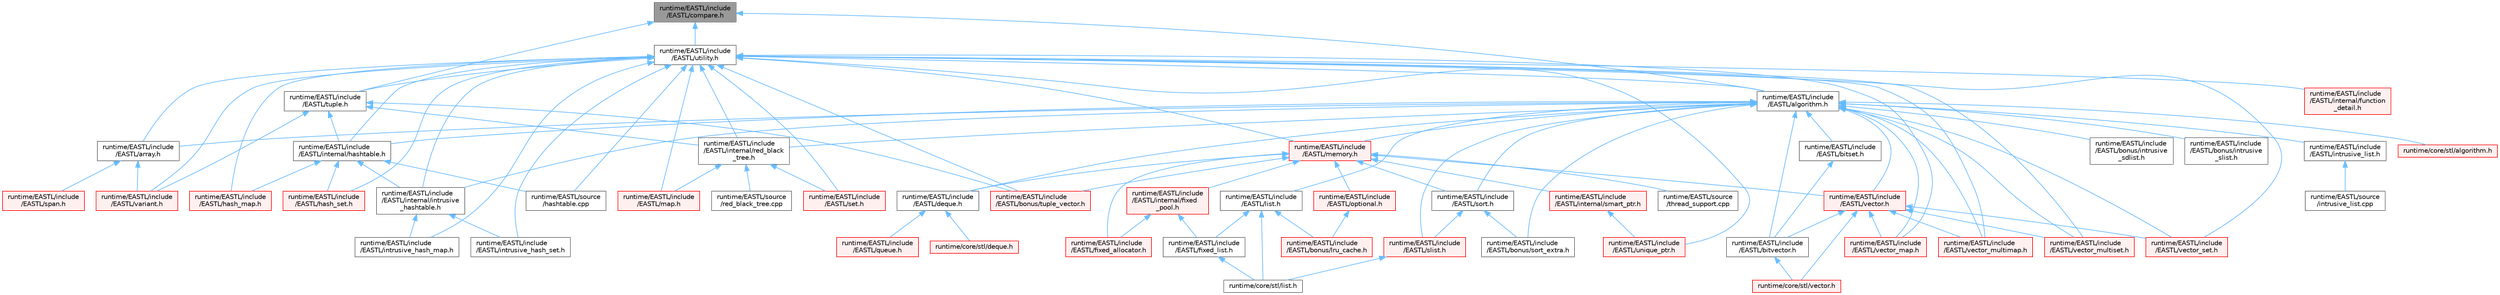 digraph "runtime/EASTL/include/EASTL/compare.h"
{
 // LATEX_PDF_SIZE
  bgcolor="transparent";
  edge [fontname=Helvetica,fontsize=10,labelfontname=Helvetica,labelfontsize=10];
  node [fontname=Helvetica,fontsize=10,shape=box,height=0.2,width=0.4];
  Node1 [id="Node000001",label="runtime/EASTL/include\l/EASTL/compare.h",height=0.2,width=0.4,color="gray40", fillcolor="grey60", style="filled", fontcolor="black",tooltip=" "];
  Node1 -> Node2 [id="edge1_Node000001_Node000002",dir="back",color="steelblue1",style="solid",tooltip=" "];
  Node2 [id="Node000002",label="runtime/EASTL/include\l/EASTL/algorithm.h",height=0.2,width=0.4,color="grey40", fillcolor="white", style="filled",URL="$_e_a_s_t_l_2include_2_e_a_s_t_l_2algorithm_8h.html",tooltip=" "];
  Node2 -> Node3 [id="edge2_Node000002_Node000003",dir="back",color="steelblue1",style="solid",tooltip=" "];
  Node3 [id="Node000003",label="runtime/EASTL/include\l/EASTL/array.h",height=0.2,width=0.4,color="grey40", fillcolor="white", style="filled",URL="$array_8h.html",tooltip=" "];
  Node3 -> Node4 [id="edge3_Node000003_Node000004",dir="back",color="steelblue1",style="solid",tooltip=" "];
  Node4 [id="Node000004",label="runtime/EASTL/include\l/EASTL/span.h",height=0.2,width=0.4,color="red", fillcolor="#FFF0F0", style="filled",URL="$span_8h.html",tooltip=" "];
  Node3 -> Node416 [id="edge4_Node000003_Node000416",dir="back",color="steelblue1",style="solid",tooltip=" "];
  Node416 [id="Node000416",label="runtime/EASTL/include\l/EASTL/variant.h",height=0.2,width=0.4,color="red", fillcolor="#FFF0F0", style="filled",URL="$_e_a_s_t_l_2include_2_e_a_s_t_l_2variant_8h.html",tooltip=" "];
  Node2 -> Node71 [id="edge5_Node000002_Node000071",dir="back",color="steelblue1",style="solid",tooltip=" "];
  Node71 [id="Node000071",label="runtime/EASTL/include\l/EASTL/bitset.h",height=0.2,width=0.4,color="grey40", fillcolor="white", style="filled",URL="$bitset_8h.html",tooltip=" "];
  Node71 -> Node72 [id="edge6_Node000071_Node000072",dir="back",color="steelblue1",style="solid",tooltip=" "];
  Node72 [id="Node000072",label="runtime/EASTL/include\l/EASTL/bitvector.h",height=0.2,width=0.4,color="grey40", fillcolor="white", style="filled",URL="$bitvector_8h.html",tooltip=" "];
  Node72 -> Node73 [id="edge7_Node000072_Node000073",dir="back",color="steelblue1",style="solid",tooltip=" "];
  Node73 [id="Node000073",label="runtime/core/stl/vector.h",height=0.2,width=0.4,color="red", fillcolor="#FFF0F0", style="filled",URL="$core_2stl_2vector_8h.html",tooltip=" "];
  Node2 -> Node72 [id="edge8_Node000002_Node000072",dir="back",color="steelblue1",style="solid",tooltip=" "];
  Node2 -> Node418 [id="edge9_Node000002_Node000418",dir="back",color="steelblue1",style="solid",tooltip=" "];
  Node418 [id="Node000418",label="runtime/EASTL/include\l/EASTL/bonus/intrusive\l_sdlist.h",height=0.2,width=0.4,color="grey40", fillcolor="white", style="filled",URL="$intrusive__sdlist_8h.html",tooltip=" "];
  Node2 -> Node419 [id="edge10_Node000002_Node000419",dir="back",color="steelblue1",style="solid",tooltip=" "];
  Node419 [id="Node000419",label="runtime/EASTL/include\l/EASTL/bonus/intrusive\l_slist.h",height=0.2,width=0.4,color="grey40", fillcolor="white", style="filled",URL="$intrusive__slist_8h.html",tooltip=" "];
  Node2 -> Node420 [id="edge11_Node000002_Node000420",dir="back",color="steelblue1",style="solid",tooltip=" "];
  Node420 [id="Node000420",label="runtime/EASTL/include\l/EASTL/bonus/sort_extra.h",height=0.2,width=0.4,color="grey40", fillcolor="white", style="filled",URL="$sort__extra_8h.html",tooltip=" "];
  Node2 -> Node421 [id="edge12_Node000002_Node000421",dir="back",color="steelblue1",style="solid",tooltip=" "];
  Node421 [id="Node000421",label="runtime/EASTL/include\l/EASTL/deque.h",height=0.2,width=0.4,color="grey40", fillcolor="white", style="filled",URL="$_e_a_s_t_l_2include_2_e_a_s_t_l_2deque_8h.html",tooltip=" "];
  Node421 -> Node422 [id="edge13_Node000421_Node000422",dir="back",color="steelblue1",style="solid",tooltip=" "];
  Node422 [id="Node000422",label="runtime/EASTL/include\l/EASTL/queue.h",height=0.2,width=0.4,color="red", fillcolor="#FFF0F0", style="filled",URL="$_e_a_s_t_l_2include_2_e_a_s_t_l_2queue_8h.html",tooltip=" "];
  Node421 -> Node424 [id="edge14_Node000421_Node000424",dir="back",color="steelblue1",style="solid",tooltip=" "];
  Node424 [id="Node000424",label="runtime/core/stl/deque.h",height=0.2,width=0.4,color="red", fillcolor="#FFF0F0", style="filled",URL="$core_2stl_2deque_8h.html",tooltip=" "];
  Node2 -> Node97 [id="edge15_Node000002_Node000097",dir="back",color="steelblue1",style="solid",tooltip=" "];
  Node97 [id="Node000097",label="runtime/EASTL/include\l/EASTL/internal/hashtable.h",height=0.2,width=0.4,color="grey40", fillcolor="white", style="filled",URL="$hashtable_8h.html",tooltip=" "];
  Node97 -> Node98 [id="edge16_Node000097_Node000098",dir="back",color="steelblue1",style="solid",tooltip=" "];
  Node98 [id="Node000098",label="runtime/EASTL/include\l/EASTL/hash_map.h",height=0.2,width=0.4,color="red", fillcolor="#FFF0F0", style="filled",URL="$hash__map_8h.html",tooltip=" "];
  Node97 -> Node104 [id="edge17_Node000097_Node000104",dir="back",color="steelblue1",style="solid",tooltip=" "];
  Node104 [id="Node000104",label="runtime/EASTL/include\l/EASTL/hash_set.h",height=0.2,width=0.4,color="red", fillcolor="#FFF0F0", style="filled",URL="$hash__set_8h.html",tooltip=" "];
  Node97 -> Node107 [id="edge18_Node000097_Node000107",dir="back",color="steelblue1",style="solid",tooltip=" "];
  Node107 [id="Node000107",label="runtime/EASTL/include\l/EASTL/internal/intrusive\l_hashtable.h",height=0.2,width=0.4,color="grey40", fillcolor="white", style="filled",URL="$intrusive__hashtable_8h.html",tooltip=" "];
  Node107 -> Node108 [id="edge19_Node000107_Node000108",dir="back",color="steelblue1",style="solid",tooltip=" "];
  Node108 [id="Node000108",label="runtime/EASTL/include\l/EASTL/intrusive_hash_map.h",height=0.2,width=0.4,color="grey40", fillcolor="white", style="filled",URL="$intrusive__hash__map_8h.html",tooltip=" "];
  Node107 -> Node109 [id="edge20_Node000107_Node000109",dir="back",color="steelblue1",style="solid",tooltip=" "];
  Node109 [id="Node000109",label="runtime/EASTL/include\l/EASTL/intrusive_hash_set.h",height=0.2,width=0.4,color="grey40", fillcolor="white", style="filled",URL="$intrusive__hash__set_8h.html",tooltip=" "];
  Node97 -> Node110 [id="edge21_Node000097_Node000110",dir="back",color="steelblue1",style="solid",tooltip=" "];
  Node110 [id="Node000110",label="runtime/EASTL/source\l/hashtable.cpp",height=0.2,width=0.4,color="grey40", fillcolor="white", style="filled",URL="$hashtable_8cpp.html",tooltip=" "];
  Node2 -> Node107 [id="edge22_Node000002_Node000107",dir="back",color="steelblue1",style="solid",tooltip=" "];
  Node2 -> Node425 [id="edge23_Node000002_Node000425",dir="back",color="steelblue1",style="solid",tooltip=" "];
  Node425 [id="Node000425",label="runtime/EASTL/include\l/EASTL/internal/red_black\l_tree.h",height=0.2,width=0.4,color="grey40", fillcolor="white", style="filled",URL="$red__black__tree_8h.html",tooltip=" "];
  Node425 -> Node426 [id="edge24_Node000425_Node000426",dir="back",color="steelblue1",style="solid",tooltip=" "];
  Node426 [id="Node000426",label="runtime/EASTL/include\l/EASTL/map.h",height=0.2,width=0.4,color="red", fillcolor="#FFF0F0", style="filled",URL="$_e_a_s_t_l_2include_2_e_a_s_t_l_2map_8h.html",tooltip=" "];
  Node425 -> Node430 [id="edge25_Node000425_Node000430",dir="back",color="steelblue1",style="solid",tooltip=" "];
  Node430 [id="Node000430",label="runtime/EASTL/include\l/EASTL/set.h",height=0.2,width=0.4,color="red", fillcolor="#FFF0F0", style="filled",URL="$set_8h.html",tooltip=" "];
  Node425 -> Node432 [id="edge26_Node000425_Node000432",dir="back",color="steelblue1",style="solid",tooltip=" "];
  Node432 [id="Node000432",label="runtime/EASTL/source\l/red_black_tree.cpp",height=0.2,width=0.4,color="grey40", fillcolor="white", style="filled",URL="$red__black__tree_8cpp.html",tooltip=" "];
  Node2 -> Node433 [id="edge27_Node000002_Node000433",dir="back",color="steelblue1",style="solid",tooltip=" "];
  Node433 [id="Node000433",label="runtime/EASTL/include\l/EASTL/intrusive_list.h",height=0.2,width=0.4,color="grey40", fillcolor="white", style="filled",URL="$intrusive__list_8h.html",tooltip=" "];
  Node433 -> Node434 [id="edge28_Node000433_Node000434",dir="back",color="steelblue1",style="solid",tooltip=" "];
  Node434 [id="Node000434",label="runtime/EASTL/source\l/intrusive_list.cpp",height=0.2,width=0.4,color="grey40", fillcolor="white", style="filled",URL="$intrusive__list_8cpp.html",tooltip=" "];
  Node2 -> Node435 [id="edge29_Node000002_Node000435",dir="back",color="steelblue1",style="solid",tooltip=" "];
  Node435 [id="Node000435",label="runtime/EASTL/include\l/EASTL/list.h",height=0.2,width=0.4,color="grey40", fillcolor="white", style="filled",URL="$_e_a_s_t_l_2include_2_e_a_s_t_l_2list_8h.html",tooltip=" "];
  Node435 -> Node102 [id="edge30_Node000435_Node000102",dir="back",color="steelblue1",style="solid",tooltip=" "];
  Node102 [id="Node000102",label="runtime/EASTL/include\l/EASTL/bonus/lru_cache.h",height=0.2,width=0.4,color="red", fillcolor="#FFF0F0", style="filled",URL="$_e_a_s_t_l_2include_2_e_a_s_t_l_2bonus_2lru__cache_8h.html",tooltip=" "];
  Node435 -> Node436 [id="edge31_Node000435_Node000436",dir="back",color="steelblue1",style="solid",tooltip=" "];
  Node436 [id="Node000436",label="runtime/EASTL/include\l/EASTL/fixed_list.h",height=0.2,width=0.4,color="grey40", fillcolor="white", style="filled",URL="$fixed__list_8h.html",tooltip=" "];
  Node436 -> Node437 [id="edge32_Node000436_Node000437",dir="back",color="steelblue1",style="solid",tooltip=" "];
  Node437 [id="Node000437",label="runtime/core/stl/list.h",height=0.2,width=0.4,color="grey40", fillcolor="white", style="filled",URL="$core_2stl_2list_8h.html",tooltip=" "];
  Node435 -> Node437 [id="edge33_Node000435_Node000437",dir="back",color="steelblue1",style="solid",tooltip=" "];
  Node2 -> Node438 [id="edge34_Node000002_Node000438",dir="back",color="steelblue1",style="solid",tooltip=" "];
  Node438 [id="Node000438",label="runtime/EASTL/include\l/EASTL/memory.h",height=0.2,width=0.4,color="red", fillcolor="#FFF0F0", style="filled",URL="$_e_a_s_t_l_2include_2_e_a_s_t_l_2memory_8h.html",tooltip=" "];
  Node438 -> Node439 [id="edge35_Node000438_Node000439",dir="back",color="steelblue1",style="solid",tooltip=" "];
  Node439 [id="Node000439",label="runtime/EASTL/include\l/EASTL/bonus/tuple_vector.h",height=0.2,width=0.4,color="red", fillcolor="#FFF0F0", style="filled",URL="$tuple__vector_8h.html",tooltip=" "];
  Node438 -> Node421 [id="edge36_Node000438_Node000421",dir="back",color="steelblue1",style="solid",tooltip=" "];
  Node438 -> Node441 [id="edge37_Node000438_Node000441",dir="back",color="steelblue1",style="solid",tooltip=" "];
  Node441 [id="Node000441",label="runtime/EASTL/include\l/EASTL/fixed_allocator.h",height=0.2,width=0.4,color="red", fillcolor="#FFF0F0", style="filled",URL="$fixed__allocator_8h.html",tooltip=" "];
  Node438 -> Node443 [id="edge38_Node000438_Node000443",dir="back",color="steelblue1",style="solid",tooltip=" "];
  Node443 [id="Node000443",label="runtime/EASTL/include\l/EASTL/internal/fixed\l_pool.h",height=0.2,width=0.4,color="red", fillcolor="#FFF0F0", style="filled",URL="$fixed__pool_8h.html",tooltip=" "];
  Node443 -> Node441 [id="edge39_Node000443_Node000441",dir="back",color="steelblue1",style="solid",tooltip=" "];
  Node443 -> Node436 [id="edge40_Node000443_Node000436",dir="back",color="steelblue1",style="solid",tooltip=" "];
  Node438 -> Node448 [id="edge41_Node000438_Node000448",dir="back",color="steelblue1",style="solid",tooltip=" "];
  Node448 [id="Node000448",label="runtime/EASTL/include\l/EASTL/internal/smart_ptr.h",height=0.2,width=0.4,color="red", fillcolor="#FFF0F0", style="filled",URL="$smart__ptr_8h.html",tooltip=" "];
  Node448 -> Node454 [id="edge42_Node000448_Node000454",dir="back",color="steelblue1",style="solid",tooltip=" "];
  Node454 [id="Node000454",label="runtime/EASTL/include\l/EASTL/unique_ptr.h",height=0.2,width=0.4,color="red", fillcolor="#FFF0F0", style="filled",URL="$unique__ptr_8h.html",tooltip=" "];
  Node438 -> Node455 [id="edge43_Node000438_Node000455",dir="back",color="steelblue1",style="solid",tooltip=" "];
  Node455 [id="Node000455",label="runtime/EASTL/include\l/EASTL/optional.h",height=0.2,width=0.4,color="red", fillcolor="#FFF0F0", style="filled",URL="$_e_a_s_t_l_2include_2_e_a_s_t_l_2optional_8h.html",tooltip=" "];
  Node455 -> Node102 [id="edge44_Node000455_Node000102",dir="back",color="steelblue1",style="solid",tooltip=" "];
  Node438 -> Node458 [id="edge45_Node000438_Node000458",dir="back",color="steelblue1",style="solid",tooltip=" "];
  Node458 [id="Node000458",label="runtime/EASTL/include\l/EASTL/sort.h",height=0.2,width=0.4,color="grey40", fillcolor="white", style="filled",URL="$sort_8h.html",tooltip=" "];
  Node458 -> Node420 [id="edge46_Node000458_Node000420",dir="back",color="steelblue1",style="solid",tooltip=" "];
  Node458 -> Node459 [id="edge47_Node000458_Node000459",dir="back",color="steelblue1",style="solid",tooltip=" "];
  Node459 [id="Node000459",label="runtime/EASTL/include\l/EASTL/slist.h",height=0.2,width=0.4,color="red", fillcolor="#FFF0F0", style="filled",URL="$slist_8h.html",tooltip=" "];
  Node459 -> Node437 [id="edge48_Node000459_Node000437",dir="back",color="steelblue1",style="solid",tooltip=" "];
  Node438 -> Node460 [id="edge49_Node000438_Node000460",dir="back",color="steelblue1",style="solid",tooltip=" "];
  Node460 [id="Node000460",label="runtime/EASTL/include\l/EASTL/vector.h",height=0.2,width=0.4,color="red", fillcolor="#FFF0F0", style="filled",URL="$_e_a_s_t_l_2include_2_e_a_s_t_l_2vector_8h.html",tooltip=" "];
  Node460 -> Node72 [id="edge50_Node000460_Node000072",dir="back",color="steelblue1",style="solid",tooltip=" "];
  Node460 -> Node466 [id="edge51_Node000460_Node000466",dir="back",color="steelblue1",style="solid",tooltip=" "];
  Node466 [id="Node000466",label="runtime/EASTL/include\l/EASTL/vector_map.h",height=0.2,width=0.4,color="red", fillcolor="#FFF0F0", style="filled",URL="$_e_a_s_t_l_2include_2_e_a_s_t_l_2vector__map_8h.html",tooltip=" "];
  Node460 -> Node468 [id="edge52_Node000460_Node000468",dir="back",color="steelblue1",style="solid",tooltip=" "];
  Node468 [id="Node000468",label="runtime/EASTL/include\l/EASTL/vector_multimap.h",height=0.2,width=0.4,color="red", fillcolor="#FFF0F0", style="filled",URL="$vector__multimap_8h.html",tooltip=" "];
  Node460 -> Node469 [id="edge53_Node000460_Node000469",dir="back",color="steelblue1",style="solid",tooltip=" "];
  Node469 [id="Node000469",label="runtime/EASTL/include\l/EASTL/vector_multiset.h",height=0.2,width=0.4,color="red", fillcolor="#FFF0F0", style="filled",URL="$vector__multiset_8h.html",tooltip=" "];
  Node460 -> Node470 [id="edge54_Node000460_Node000470",dir="back",color="steelblue1",style="solid",tooltip=" "];
  Node470 [id="Node000470",label="runtime/EASTL/include\l/EASTL/vector_set.h",height=0.2,width=0.4,color="red", fillcolor="#FFF0F0", style="filled",URL="$vector__set_8h.html",tooltip=" "];
  Node460 -> Node73 [id="edge55_Node000460_Node000073",dir="back",color="steelblue1",style="solid",tooltip=" "];
  Node438 -> Node472 [id="edge56_Node000438_Node000472",dir="back",color="steelblue1",style="solid",tooltip=" "];
  Node472 [id="Node000472",label="runtime/EASTL/source\l/thread_support.cpp",height=0.2,width=0.4,color="grey40", fillcolor="white", style="filled",URL="$thread__support_8cpp.html",tooltip=" "];
  Node2 -> Node459 [id="edge57_Node000002_Node000459",dir="back",color="steelblue1",style="solid",tooltip=" "];
  Node2 -> Node458 [id="edge58_Node000002_Node000458",dir="back",color="steelblue1",style="solid",tooltip=" "];
  Node2 -> Node460 [id="edge59_Node000002_Node000460",dir="back",color="steelblue1",style="solid",tooltip=" "];
  Node2 -> Node466 [id="edge60_Node000002_Node000466",dir="back",color="steelblue1",style="solid",tooltip=" "];
  Node2 -> Node468 [id="edge61_Node000002_Node000468",dir="back",color="steelblue1",style="solid",tooltip=" "];
  Node2 -> Node469 [id="edge62_Node000002_Node000469",dir="back",color="steelblue1",style="solid",tooltip=" "];
  Node2 -> Node470 [id="edge63_Node000002_Node000470",dir="back",color="steelblue1",style="solid",tooltip=" "];
  Node2 -> Node473 [id="edge64_Node000002_Node000473",dir="back",color="steelblue1",style="solid",tooltip=" "];
  Node473 [id="Node000473",label="runtime/core/stl/algorithm.h",height=0.2,width=0.4,color="red", fillcolor="#FFF0F0", style="filled",URL="$core_2stl_2algorithm_8h.html",tooltip=" "];
  Node1 -> Node474 [id="edge65_Node000001_Node000474",dir="back",color="steelblue1",style="solid",tooltip=" "];
  Node474 [id="Node000474",label="runtime/EASTL/include\l/EASTL/tuple.h",height=0.2,width=0.4,color="grey40", fillcolor="white", style="filled",URL="$tuple_8h.html",tooltip=" "];
  Node474 -> Node439 [id="edge66_Node000474_Node000439",dir="back",color="steelblue1",style="solid",tooltip=" "];
  Node474 -> Node97 [id="edge67_Node000474_Node000097",dir="back",color="steelblue1",style="solid",tooltip=" "];
  Node474 -> Node425 [id="edge68_Node000474_Node000425",dir="back",color="steelblue1",style="solid",tooltip=" "];
  Node474 -> Node416 [id="edge69_Node000474_Node000416",dir="back",color="steelblue1",style="solid",tooltip=" "];
  Node1 -> Node475 [id="edge70_Node000001_Node000475",dir="back",color="steelblue1",style="solid",tooltip=" "];
  Node475 [id="Node000475",label="runtime/EASTL/include\l/EASTL/utility.h",height=0.2,width=0.4,color="grey40", fillcolor="white", style="filled",URL="$_e_a_s_t_l_2include_2_e_a_s_t_l_2utility_8h.html",tooltip=" "];
  Node475 -> Node2 [id="edge71_Node000475_Node000002",dir="back",color="steelblue1",style="solid",tooltip=" "];
  Node475 -> Node3 [id="edge72_Node000475_Node000003",dir="back",color="steelblue1",style="solid",tooltip=" "];
  Node475 -> Node439 [id="edge73_Node000475_Node000439",dir="back",color="steelblue1",style="solid",tooltip=" "];
  Node475 -> Node98 [id="edge74_Node000475_Node000098",dir="back",color="steelblue1",style="solid",tooltip=" "];
  Node475 -> Node104 [id="edge75_Node000475_Node000104",dir="back",color="steelblue1",style="solid",tooltip=" "];
  Node475 -> Node476 [id="edge76_Node000475_Node000476",dir="back",color="steelblue1",style="solid",tooltip=" "];
  Node476 [id="Node000476",label="runtime/EASTL/include\l/EASTL/internal/function\l_detail.h",height=0.2,width=0.4,color="red", fillcolor="#FFF0F0", style="filled",URL="$function__detail_8h.html",tooltip=" "];
  Node475 -> Node97 [id="edge77_Node000475_Node000097",dir="back",color="steelblue1",style="solid",tooltip=" "];
  Node475 -> Node107 [id="edge78_Node000475_Node000107",dir="back",color="steelblue1",style="solid",tooltip=" "];
  Node475 -> Node425 [id="edge79_Node000475_Node000425",dir="back",color="steelblue1",style="solid",tooltip=" "];
  Node475 -> Node108 [id="edge80_Node000475_Node000108",dir="back",color="steelblue1",style="solid",tooltip=" "];
  Node475 -> Node109 [id="edge81_Node000475_Node000109",dir="back",color="steelblue1",style="solid",tooltip=" "];
  Node475 -> Node426 [id="edge82_Node000475_Node000426",dir="back",color="steelblue1",style="solid",tooltip=" "];
  Node475 -> Node438 [id="edge83_Node000475_Node000438",dir="back",color="steelblue1",style="solid",tooltip=" "];
  Node475 -> Node430 [id="edge84_Node000475_Node000430",dir="back",color="steelblue1",style="solid",tooltip=" "];
  Node475 -> Node474 [id="edge85_Node000475_Node000474",dir="back",color="steelblue1",style="solid",tooltip=" "];
  Node475 -> Node454 [id="edge86_Node000475_Node000454",dir="back",color="steelblue1",style="solid",tooltip=" "];
  Node475 -> Node416 [id="edge87_Node000475_Node000416",dir="back",color="steelblue1",style="solid",tooltip=" "];
  Node475 -> Node466 [id="edge88_Node000475_Node000466",dir="back",color="steelblue1",style="solid",tooltip=" "];
  Node475 -> Node468 [id="edge89_Node000475_Node000468",dir="back",color="steelblue1",style="solid",tooltip=" "];
  Node475 -> Node469 [id="edge90_Node000475_Node000469",dir="back",color="steelblue1",style="solid",tooltip=" "];
  Node475 -> Node470 [id="edge91_Node000475_Node000470",dir="back",color="steelblue1",style="solid",tooltip=" "];
  Node475 -> Node110 [id="edge92_Node000475_Node000110",dir="back",color="steelblue1",style="solid",tooltip=" "];
}
